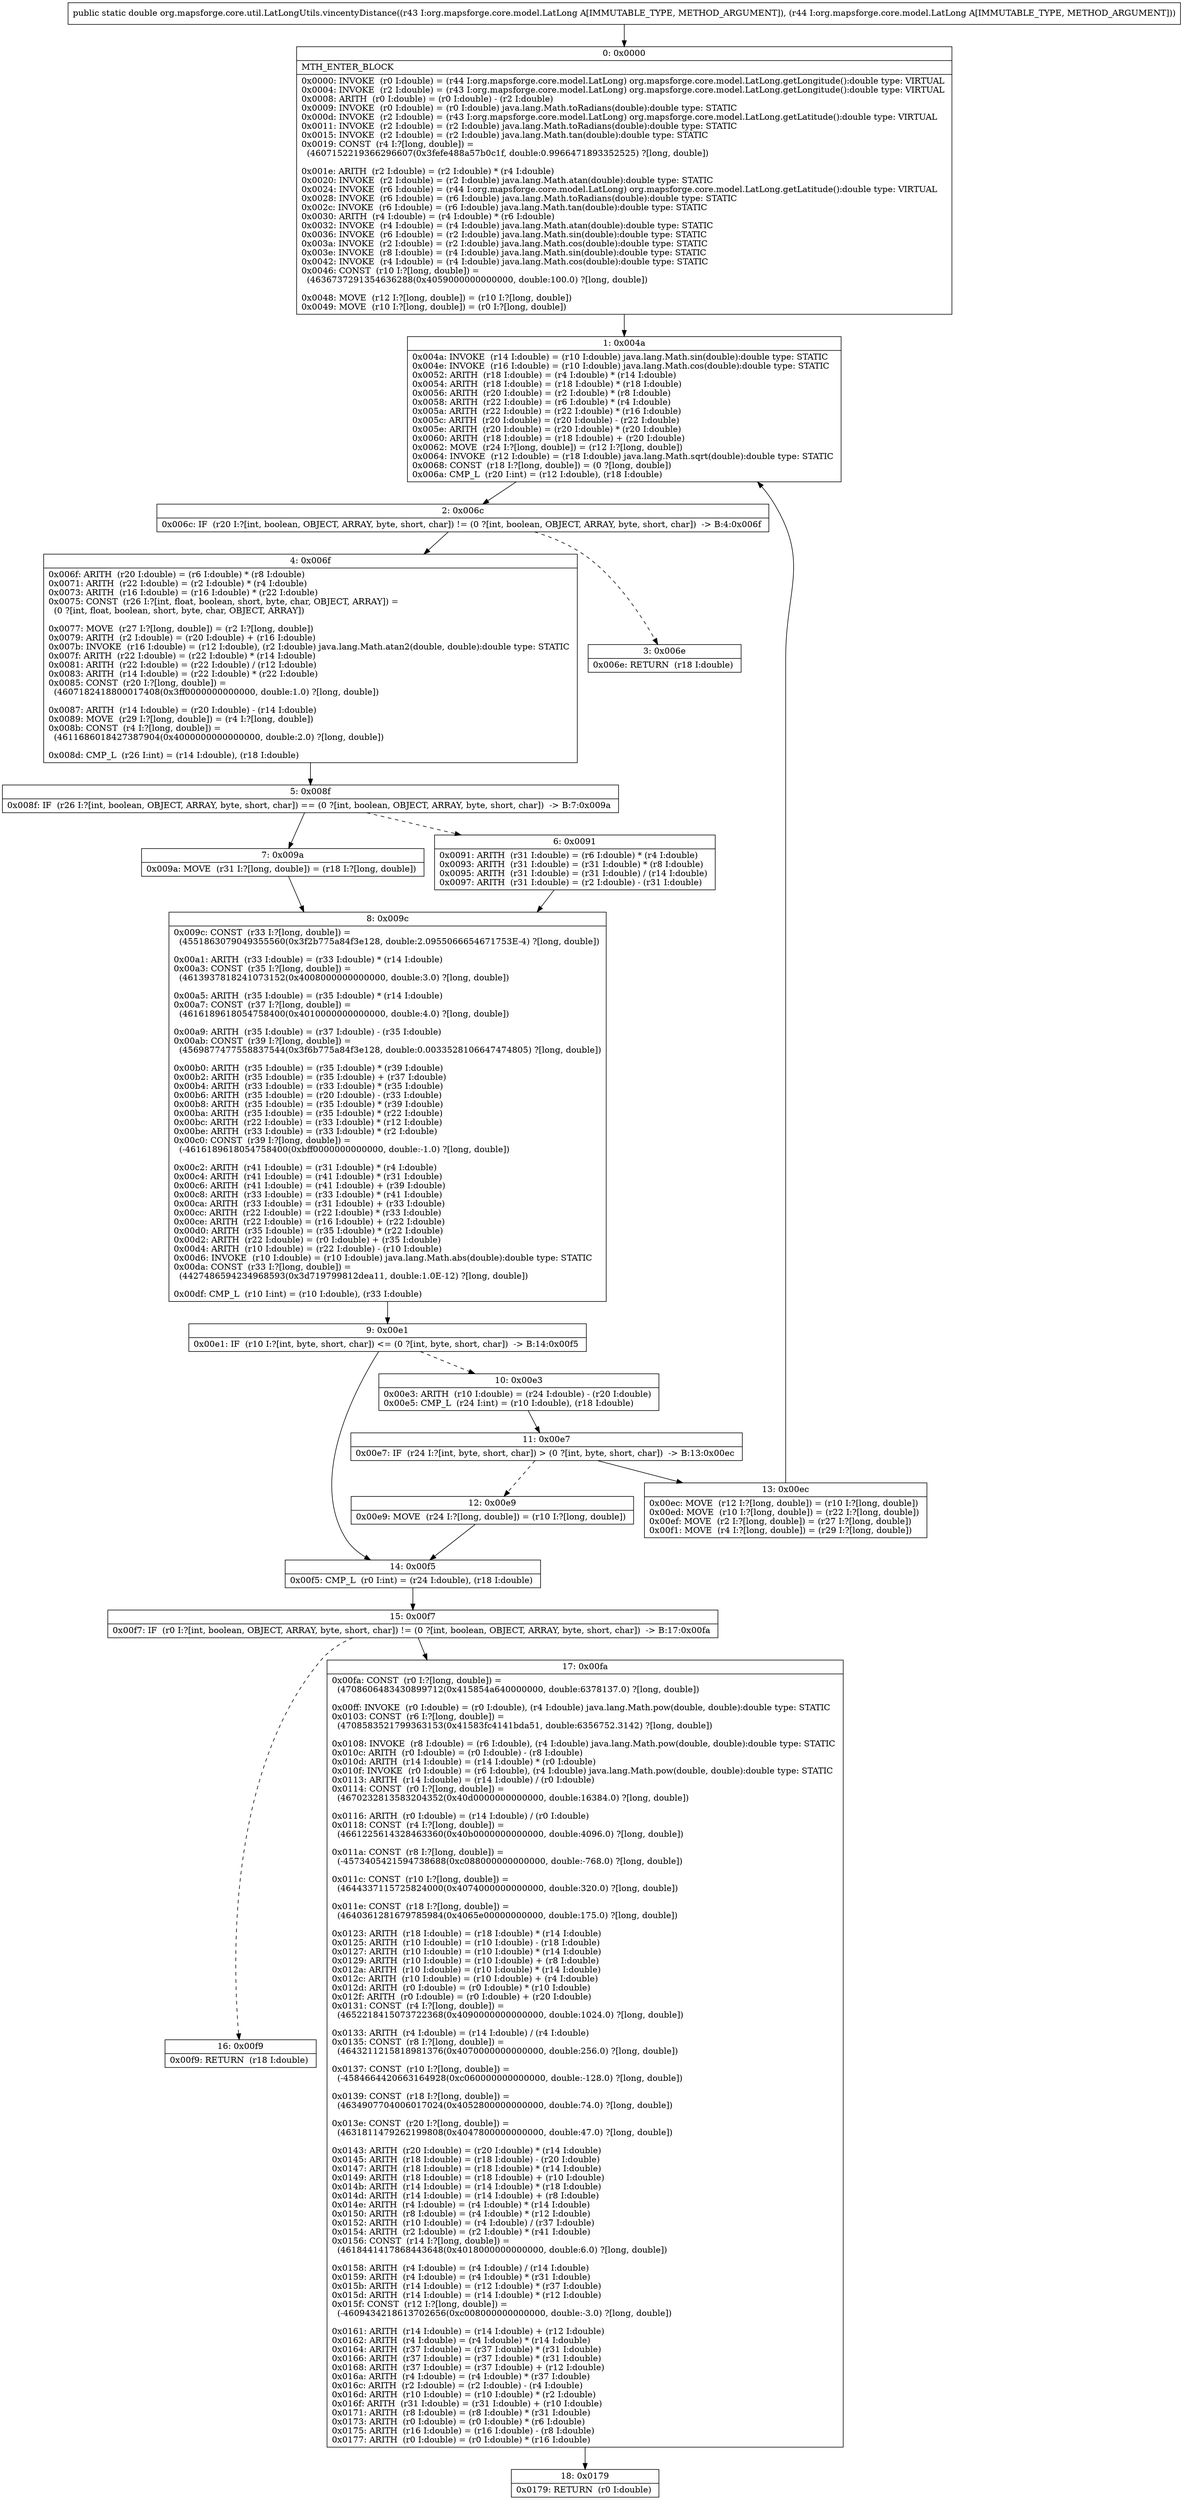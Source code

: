 digraph "CFG fororg.mapsforge.core.util.LatLongUtils.vincentyDistance(Lorg\/mapsforge\/core\/model\/LatLong;Lorg\/mapsforge\/core\/model\/LatLong;)D" {
Node_0 [shape=record,label="{0\:\ 0x0000|MTH_ENTER_BLOCK\l|0x0000: INVOKE  (r0 I:double) = (r44 I:org.mapsforge.core.model.LatLong) org.mapsforge.core.model.LatLong.getLongitude():double type: VIRTUAL \l0x0004: INVOKE  (r2 I:double) = (r43 I:org.mapsforge.core.model.LatLong) org.mapsforge.core.model.LatLong.getLongitude():double type: VIRTUAL \l0x0008: ARITH  (r0 I:double) = (r0 I:double) \- (r2 I:double) \l0x0009: INVOKE  (r0 I:double) = (r0 I:double) java.lang.Math.toRadians(double):double type: STATIC \l0x000d: INVOKE  (r2 I:double) = (r43 I:org.mapsforge.core.model.LatLong) org.mapsforge.core.model.LatLong.getLatitude():double type: VIRTUAL \l0x0011: INVOKE  (r2 I:double) = (r2 I:double) java.lang.Math.toRadians(double):double type: STATIC \l0x0015: INVOKE  (r2 I:double) = (r2 I:double) java.lang.Math.tan(double):double type: STATIC \l0x0019: CONST  (r4 I:?[long, double]) = \l  (4607152219366296607(0x3fefe488a57b0c1f, double:0.9966471893352525) ?[long, double])\l \l0x001e: ARITH  (r2 I:double) = (r2 I:double) * (r4 I:double) \l0x0020: INVOKE  (r2 I:double) = (r2 I:double) java.lang.Math.atan(double):double type: STATIC \l0x0024: INVOKE  (r6 I:double) = (r44 I:org.mapsforge.core.model.LatLong) org.mapsforge.core.model.LatLong.getLatitude():double type: VIRTUAL \l0x0028: INVOKE  (r6 I:double) = (r6 I:double) java.lang.Math.toRadians(double):double type: STATIC \l0x002c: INVOKE  (r6 I:double) = (r6 I:double) java.lang.Math.tan(double):double type: STATIC \l0x0030: ARITH  (r4 I:double) = (r4 I:double) * (r6 I:double) \l0x0032: INVOKE  (r4 I:double) = (r4 I:double) java.lang.Math.atan(double):double type: STATIC \l0x0036: INVOKE  (r6 I:double) = (r2 I:double) java.lang.Math.sin(double):double type: STATIC \l0x003a: INVOKE  (r2 I:double) = (r2 I:double) java.lang.Math.cos(double):double type: STATIC \l0x003e: INVOKE  (r8 I:double) = (r4 I:double) java.lang.Math.sin(double):double type: STATIC \l0x0042: INVOKE  (r4 I:double) = (r4 I:double) java.lang.Math.cos(double):double type: STATIC \l0x0046: CONST  (r10 I:?[long, double]) = \l  (4636737291354636288(0x4059000000000000, double:100.0) ?[long, double])\l \l0x0048: MOVE  (r12 I:?[long, double]) = (r10 I:?[long, double]) \l0x0049: MOVE  (r10 I:?[long, double]) = (r0 I:?[long, double]) \l}"];
Node_1 [shape=record,label="{1\:\ 0x004a|0x004a: INVOKE  (r14 I:double) = (r10 I:double) java.lang.Math.sin(double):double type: STATIC \l0x004e: INVOKE  (r16 I:double) = (r10 I:double) java.lang.Math.cos(double):double type: STATIC \l0x0052: ARITH  (r18 I:double) = (r4 I:double) * (r14 I:double) \l0x0054: ARITH  (r18 I:double) = (r18 I:double) * (r18 I:double) \l0x0056: ARITH  (r20 I:double) = (r2 I:double) * (r8 I:double) \l0x0058: ARITH  (r22 I:double) = (r6 I:double) * (r4 I:double) \l0x005a: ARITH  (r22 I:double) = (r22 I:double) * (r16 I:double) \l0x005c: ARITH  (r20 I:double) = (r20 I:double) \- (r22 I:double) \l0x005e: ARITH  (r20 I:double) = (r20 I:double) * (r20 I:double) \l0x0060: ARITH  (r18 I:double) = (r18 I:double) + (r20 I:double) \l0x0062: MOVE  (r24 I:?[long, double]) = (r12 I:?[long, double]) \l0x0064: INVOKE  (r12 I:double) = (r18 I:double) java.lang.Math.sqrt(double):double type: STATIC \l0x0068: CONST  (r18 I:?[long, double]) = (0 ?[long, double]) \l0x006a: CMP_L  (r20 I:int) = (r12 I:double), (r18 I:double) \l}"];
Node_2 [shape=record,label="{2\:\ 0x006c|0x006c: IF  (r20 I:?[int, boolean, OBJECT, ARRAY, byte, short, char]) != (0 ?[int, boolean, OBJECT, ARRAY, byte, short, char])  \-\> B:4:0x006f \l}"];
Node_3 [shape=record,label="{3\:\ 0x006e|0x006e: RETURN  (r18 I:double) \l}"];
Node_4 [shape=record,label="{4\:\ 0x006f|0x006f: ARITH  (r20 I:double) = (r6 I:double) * (r8 I:double) \l0x0071: ARITH  (r22 I:double) = (r2 I:double) * (r4 I:double) \l0x0073: ARITH  (r16 I:double) = (r16 I:double) * (r22 I:double) \l0x0075: CONST  (r26 I:?[int, float, boolean, short, byte, char, OBJECT, ARRAY]) = \l  (0 ?[int, float, boolean, short, byte, char, OBJECT, ARRAY])\l \l0x0077: MOVE  (r27 I:?[long, double]) = (r2 I:?[long, double]) \l0x0079: ARITH  (r2 I:double) = (r20 I:double) + (r16 I:double) \l0x007b: INVOKE  (r16 I:double) = (r12 I:double), (r2 I:double) java.lang.Math.atan2(double, double):double type: STATIC \l0x007f: ARITH  (r22 I:double) = (r22 I:double) * (r14 I:double) \l0x0081: ARITH  (r22 I:double) = (r22 I:double) \/ (r12 I:double) \l0x0083: ARITH  (r14 I:double) = (r22 I:double) * (r22 I:double) \l0x0085: CONST  (r20 I:?[long, double]) = \l  (4607182418800017408(0x3ff0000000000000, double:1.0) ?[long, double])\l \l0x0087: ARITH  (r14 I:double) = (r20 I:double) \- (r14 I:double) \l0x0089: MOVE  (r29 I:?[long, double]) = (r4 I:?[long, double]) \l0x008b: CONST  (r4 I:?[long, double]) = \l  (4611686018427387904(0x4000000000000000, double:2.0) ?[long, double])\l \l0x008d: CMP_L  (r26 I:int) = (r14 I:double), (r18 I:double) \l}"];
Node_5 [shape=record,label="{5\:\ 0x008f|0x008f: IF  (r26 I:?[int, boolean, OBJECT, ARRAY, byte, short, char]) == (0 ?[int, boolean, OBJECT, ARRAY, byte, short, char])  \-\> B:7:0x009a \l}"];
Node_6 [shape=record,label="{6\:\ 0x0091|0x0091: ARITH  (r31 I:double) = (r6 I:double) * (r4 I:double) \l0x0093: ARITH  (r31 I:double) = (r31 I:double) * (r8 I:double) \l0x0095: ARITH  (r31 I:double) = (r31 I:double) \/ (r14 I:double) \l0x0097: ARITH  (r31 I:double) = (r2 I:double) \- (r31 I:double) \l}"];
Node_7 [shape=record,label="{7\:\ 0x009a|0x009a: MOVE  (r31 I:?[long, double]) = (r18 I:?[long, double]) \l}"];
Node_8 [shape=record,label="{8\:\ 0x009c|0x009c: CONST  (r33 I:?[long, double]) = \l  (4551863079049355560(0x3f2b775a84f3e128, double:2.0955066654671753E\-4) ?[long, double])\l \l0x00a1: ARITH  (r33 I:double) = (r33 I:double) * (r14 I:double) \l0x00a3: CONST  (r35 I:?[long, double]) = \l  (4613937818241073152(0x4008000000000000, double:3.0) ?[long, double])\l \l0x00a5: ARITH  (r35 I:double) = (r35 I:double) * (r14 I:double) \l0x00a7: CONST  (r37 I:?[long, double]) = \l  (4616189618054758400(0x4010000000000000, double:4.0) ?[long, double])\l \l0x00a9: ARITH  (r35 I:double) = (r37 I:double) \- (r35 I:double) \l0x00ab: CONST  (r39 I:?[long, double]) = \l  (4569877477558837544(0x3f6b775a84f3e128, double:0.0033528106647474805) ?[long, double])\l \l0x00b0: ARITH  (r35 I:double) = (r35 I:double) * (r39 I:double) \l0x00b2: ARITH  (r35 I:double) = (r35 I:double) + (r37 I:double) \l0x00b4: ARITH  (r33 I:double) = (r33 I:double) * (r35 I:double) \l0x00b6: ARITH  (r35 I:double) = (r20 I:double) \- (r33 I:double) \l0x00b8: ARITH  (r35 I:double) = (r35 I:double) * (r39 I:double) \l0x00ba: ARITH  (r35 I:double) = (r35 I:double) * (r22 I:double) \l0x00bc: ARITH  (r22 I:double) = (r33 I:double) * (r12 I:double) \l0x00be: ARITH  (r33 I:double) = (r33 I:double) * (r2 I:double) \l0x00c0: CONST  (r39 I:?[long, double]) = \l  (\-4616189618054758400(0xbff0000000000000, double:\-1.0) ?[long, double])\l \l0x00c2: ARITH  (r41 I:double) = (r31 I:double) * (r4 I:double) \l0x00c4: ARITH  (r41 I:double) = (r41 I:double) * (r31 I:double) \l0x00c6: ARITH  (r41 I:double) = (r41 I:double) + (r39 I:double) \l0x00c8: ARITH  (r33 I:double) = (r33 I:double) * (r41 I:double) \l0x00ca: ARITH  (r33 I:double) = (r31 I:double) + (r33 I:double) \l0x00cc: ARITH  (r22 I:double) = (r22 I:double) * (r33 I:double) \l0x00ce: ARITH  (r22 I:double) = (r16 I:double) + (r22 I:double) \l0x00d0: ARITH  (r35 I:double) = (r35 I:double) * (r22 I:double) \l0x00d2: ARITH  (r22 I:double) = (r0 I:double) + (r35 I:double) \l0x00d4: ARITH  (r10 I:double) = (r22 I:double) \- (r10 I:double) \l0x00d6: INVOKE  (r10 I:double) = (r10 I:double) java.lang.Math.abs(double):double type: STATIC \l0x00da: CONST  (r33 I:?[long, double]) = \l  (4427486594234968593(0x3d719799812dea11, double:1.0E\-12) ?[long, double])\l \l0x00df: CMP_L  (r10 I:int) = (r10 I:double), (r33 I:double) \l}"];
Node_9 [shape=record,label="{9\:\ 0x00e1|0x00e1: IF  (r10 I:?[int, byte, short, char]) \<= (0 ?[int, byte, short, char])  \-\> B:14:0x00f5 \l}"];
Node_10 [shape=record,label="{10\:\ 0x00e3|0x00e3: ARITH  (r10 I:double) = (r24 I:double) \- (r20 I:double) \l0x00e5: CMP_L  (r24 I:int) = (r10 I:double), (r18 I:double) \l}"];
Node_11 [shape=record,label="{11\:\ 0x00e7|0x00e7: IF  (r24 I:?[int, byte, short, char]) \> (0 ?[int, byte, short, char])  \-\> B:13:0x00ec \l}"];
Node_12 [shape=record,label="{12\:\ 0x00e9|0x00e9: MOVE  (r24 I:?[long, double]) = (r10 I:?[long, double]) \l}"];
Node_13 [shape=record,label="{13\:\ 0x00ec|0x00ec: MOVE  (r12 I:?[long, double]) = (r10 I:?[long, double]) \l0x00ed: MOVE  (r10 I:?[long, double]) = (r22 I:?[long, double]) \l0x00ef: MOVE  (r2 I:?[long, double]) = (r27 I:?[long, double]) \l0x00f1: MOVE  (r4 I:?[long, double]) = (r29 I:?[long, double]) \l}"];
Node_14 [shape=record,label="{14\:\ 0x00f5|0x00f5: CMP_L  (r0 I:int) = (r24 I:double), (r18 I:double) \l}"];
Node_15 [shape=record,label="{15\:\ 0x00f7|0x00f7: IF  (r0 I:?[int, boolean, OBJECT, ARRAY, byte, short, char]) != (0 ?[int, boolean, OBJECT, ARRAY, byte, short, char])  \-\> B:17:0x00fa \l}"];
Node_16 [shape=record,label="{16\:\ 0x00f9|0x00f9: RETURN  (r18 I:double) \l}"];
Node_17 [shape=record,label="{17\:\ 0x00fa|0x00fa: CONST  (r0 I:?[long, double]) = \l  (4708606483430899712(0x415854a640000000, double:6378137.0) ?[long, double])\l \l0x00ff: INVOKE  (r0 I:double) = (r0 I:double), (r4 I:double) java.lang.Math.pow(double, double):double type: STATIC \l0x0103: CONST  (r6 I:?[long, double]) = \l  (4708583521799363153(0x41583fc4141bda51, double:6356752.3142) ?[long, double])\l \l0x0108: INVOKE  (r8 I:double) = (r6 I:double), (r4 I:double) java.lang.Math.pow(double, double):double type: STATIC \l0x010c: ARITH  (r0 I:double) = (r0 I:double) \- (r8 I:double) \l0x010d: ARITH  (r14 I:double) = (r14 I:double) * (r0 I:double) \l0x010f: INVOKE  (r0 I:double) = (r6 I:double), (r4 I:double) java.lang.Math.pow(double, double):double type: STATIC \l0x0113: ARITH  (r14 I:double) = (r14 I:double) \/ (r0 I:double) \l0x0114: CONST  (r0 I:?[long, double]) = \l  (4670232813583204352(0x40d0000000000000, double:16384.0) ?[long, double])\l \l0x0116: ARITH  (r0 I:double) = (r14 I:double) \/ (r0 I:double) \l0x0118: CONST  (r4 I:?[long, double]) = \l  (4661225614328463360(0x40b0000000000000, double:4096.0) ?[long, double])\l \l0x011a: CONST  (r8 I:?[long, double]) = \l  (\-4573405421594738688(0xc088000000000000, double:\-768.0) ?[long, double])\l \l0x011c: CONST  (r10 I:?[long, double]) = \l  (4644337115725824000(0x4074000000000000, double:320.0) ?[long, double])\l \l0x011e: CONST  (r18 I:?[long, double]) = \l  (4640361281679785984(0x4065e00000000000, double:175.0) ?[long, double])\l \l0x0123: ARITH  (r18 I:double) = (r18 I:double) * (r14 I:double) \l0x0125: ARITH  (r10 I:double) = (r10 I:double) \- (r18 I:double) \l0x0127: ARITH  (r10 I:double) = (r10 I:double) * (r14 I:double) \l0x0129: ARITH  (r10 I:double) = (r10 I:double) + (r8 I:double) \l0x012a: ARITH  (r10 I:double) = (r10 I:double) * (r14 I:double) \l0x012c: ARITH  (r10 I:double) = (r10 I:double) + (r4 I:double) \l0x012d: ARITH  (r0 I:double) = (r0 I:double) * (r10 I:double) \l0x012f: ARITH  (r0 I:double) = (r0 I:double) + (r20 I:double) \l0x0131: CONST  (r4 I:?[long, double]) = \l  (4652218415073722368(0x4090000000000000, double:1024.0) ?[long, double])\l \l0x0133: ARITH  (r4 I:double) = (r14 I:double) \/ (r4 I:double) \l0x0135: CONST  (r8 I:?[long, double]) = \l  (4643211215818981376(0x4070000000000000, double:256.0) ?[long, double])\l \l0x0137: CONST  (r10 I:?[long, double]) = \l  (\-4584664420663164928(0xc060000000000000, double:\-128.0) ?[long, double])\l \l0x0139: CONST  (r18 I:?[long, double]) = \l  (4634907704006017024(0x4052800000000000, double:74.0) ?[long, double])\l \l0x013e: CONST  (r20 I:?[long, double]) = \l  (4631811479262199808(0x4047800000000000, double:47.0) ?[long, double])\l \l0x0143: ARITH  (r20 I:double) = (r20 I:double) * (r14 I:double) \l0x0145: ARITH  (r18 I:double) = (r18 I:double) \- (r20 I:double) \l0x0147: ARITH  (r18 I:double) = (r18 I:double) * (r14 I:double) \l0x0149: ARITH  (r18 I:double) = (r18 I:double) + (r10 I:double) \l0x014b: ARITH  (r14 I:double) = (r14 I:double) * (r18 I:double) \l0x014d: ARITH  (r14 I:double) = (r14 I:double) + (r8 I:double) \l0x014e: ARITH  (r4 I:double) = (r4 I:double) * (r14 I:double) \l0x0150: ARITH  (r8 I:double) = (r4 I:double) * (r12 I:double) \l0x0152: ARITH  (r10 I:double) = (r4 I:double) \/ (r37 I:double) \l0x0154: ARITH  (r2 I:double) = (r2 I:double) * (r41 I:double) \l0x0156: CONST  (r14 I:?[long, double]) = \l  (4618441417868443648(0x4018000000000000, double:6.0) ?[long, double])\l \l0x0158: ARITH  (r4 I:double) = (r4 I:double) \/ (r14 I:double) \l0x0159: ARITH  (r4 I:double) = (r4 I:double) * (r31 I:double) \l0x015b: ARITH  (r14 I:double) = (r12 I:double) * (r37 I:double) \l0x015d: ARITH  (r14 I:double) = (r14 I:double) * (r12 I:double) \l0x015f: CONST  (r12 I:?[long, double]) = \l  (\-4609434218613702656(0xc008000000000000, double:\-3.0) ?[long, double])\l \l0x0161: ARITH  (r14 I:double) = (r14 I:double) + (r12 I:double) \l0x0162: ARITH  (r4 I:double) = (r4 I:double) * (r14 I:double) \l0x0164: ARITH  (r37 I:double) = (r37 I:double) * (r31 I:double) \l0x0166: ARITH  (r37 I:double) = (r37 I:double) * (r31 I:double) \l0x0168: ARITH  (r37 I:double) = (r37 I:double) + (r12 I:double) \l0x016a: ARITH  (r4 I:double) = (r4 I:double) * (r37 I:double) \l0x016c: ARITH  (r2 I:double) = (r2 I:double) \- (r4 I:double) \l0x016d: ARITH  (r10 I:double) = (r10 I:double) * (r2 I:double) \l0x016f: ARITH  (r31 I:double) = (r31 I:double) + (r10 I:double) \l0x0171: ARITH  (r8 I:double) = (r8 I:double) * (r31 I:double) \l0x0173: ARITH  (r0 I:double) = (r0 I:double) * (r6 I:double) \l0x0175: ARITH  (r16 I:double) = (r16 I:double) \- (r8 I:double) \l0x0177: ARITH  (r0 I:double) = (r0 I:double) * (r16 I:double) \l}"];
Node_18 [shape=record,label="{18\:\ 0x0179|0x0179: RETURN  (r0 I:double) \l}"];
MethodNode[shape=record,label="{public static double org.mapsforge.core.util.LatLongUtils.vincentyDistance((r43 I:org.mapsforge.core.model.LatLong A[IMMUTABLE_TYPE, METHOD_ARGUMENT]), (r44 I:org.mapsforge.core.model.LatLong A[IMMUTABLE_TYPE, METHOD_ARGUMENT])) }"];
MethodNode -> Node_0;
Node_0 -> Node_1;
Node_1 -> Node_2;
Node_2 -> Node_3[style=dashed];
Node_2 -> Node_4;
Node_4 -> Node_5;
Node_5 -> Node_6[style=dashed];
Node_5 -> Node_7;
Node_6 -> Node_8;
Node_7 -> Node_8;
Node_8 -> Node_9;
Node_9 -> Node_10[style=dashed];
Node_9 -> Node_14;
Node_10 -> Node_11;
Node_11 -> Node_12[style=dashed];
Node_11 -> Node_13;
Node_12 -> Node_14;
Node_13 -> Node_1;
Node_14 -> Node_15;
Node_15 -> Node_16[style=dashed];
Node_15 -> Node_17;
Node_17 -> Node_18;
}

